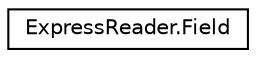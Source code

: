 digraph "Graphical Class Hierarchy"
{
  edge [fontname="Helvetica",fontsize="10",labelfontname="Helvetica",labelfontsize="10"];
  node [fontname="Helvetica",fontsize="10",shape=record];
  rankdir="LR";
  Node1 [label="ExpressReader.Field",height=0.2,width=0.4,color="black", fillcolor="white", style="filled",URL="$class_express_reader_1_1_field.html"];
}
